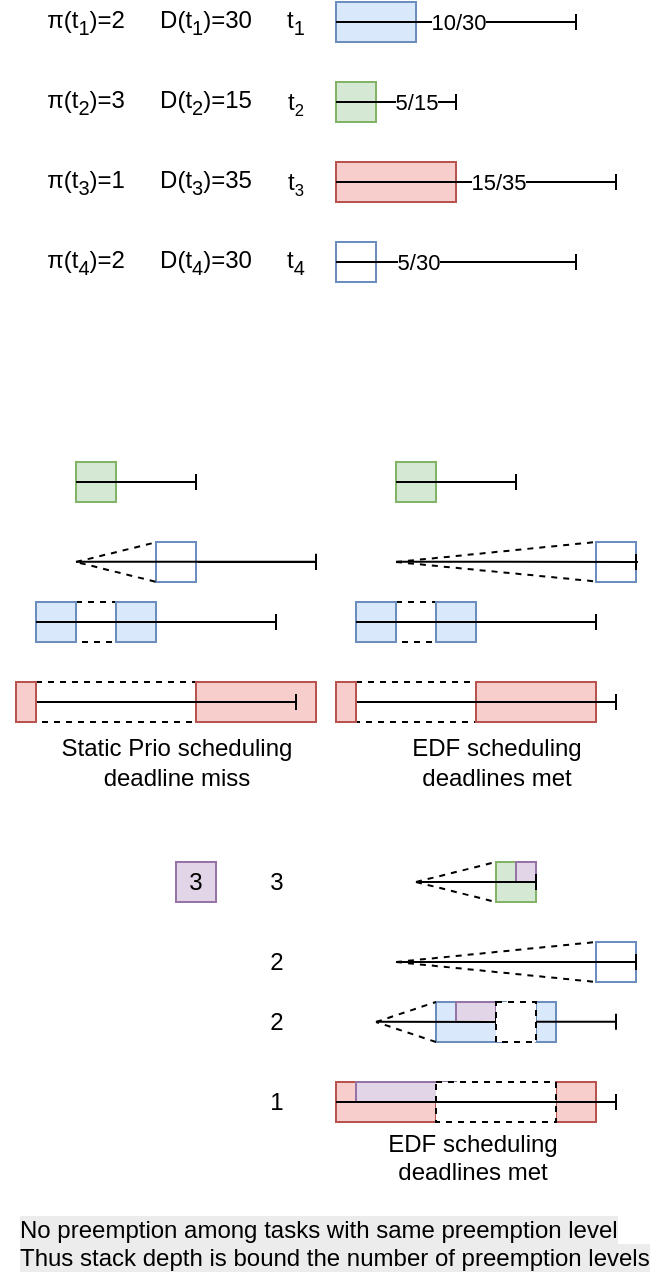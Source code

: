 <mxfile version="27.0.5">
  <diagram name="Page-1" id="N3O0RG990UOQfRPngkOS">
    <mxGraphModel dx="2315" dy="1381" grid="1" gridSize="10" guides="1" tooltips="1" connect="1" arrows="1" fold="1" page="1" pageScale="1" pageWidth="850" pageHeight="1100" math="0" shadow="0">
      <root>
        <mxCell id="0" />
        <mxCell id="1" parent="0" />
        <mxCell id="iQFwVr5tD2Jy0KCeId6D-96" value="" style="rounded=0;whiteSpace=wrap;html=1;fillColor=#dae8fc;strokeColor=#6c8ebf;" parent="1" vertex="1">
          <mxGeometry x="210" y="660" width="35" height="20" as="geometry" />
        </mxCell>
        <mxCell id="iQFwVr5tD2Jy0KCeId6D-79" value="" style="rounded=0;whiteSpace=wrap;html=1;dashed=1;" parent="1" vertex="1">
          <mxGeometry x="170" y="500" width="60" height="20" as="geometry" />
        </mxCell>
        <mxCell id="iQFwVr5tD2Jy0KCeId6D-77" value="" style="rounded=0;whiteSpace=wrap;html=1;dashed=1;" parent="1" vertex="1">
          <mxGeometry x="190" y="460" width="20" height="20" as="geometry" />
        </mxCell>
        <mxCell id="iQFwVr5tD2Jy0KCeId6D-76" value="" style="rounded=0;whiteSpace=wrap;html=1;dashed=1;" parent="1" vertex="1">
          <mxGeometry x="30" y="460" width="20" height="20" as="geometry" />
        </mxCell>
        <mxCell id="iQFwVr5tD2Jy0KCeId6D-75" value="" style="rounded=0;whiteSpace=wrap;html=1;dashed=1;" parent="1" vertex="1">
          <mxGeometry x="10" y="500" width="80" height="20" as="geometry" />
        </mxCell>
        <mxCell id="iQFwVr5tD2Jy0KCeId6D-59" value="" style="rounded=0;whiteSpace=wrap;html=1;fillColor=#f8cecc;strokeColor=#b85450;" parent="1" vertex="1">
          <mxGeometry x="230" y="500" width="60" height="20" as="geometry" />
        </mxCell>
        <mxCell id="iQFwVr5tD2Jy0KCeId6D-26" value="" style="endArrow=baseDash;html=1;rounded=0;endFill=0;exitX=0;exitY=0.5;exitDx=0;exitDy=0;" parent="1" edge="1">
          <mxGeometry width="50" height="50" relative="1" as="geometry">
            <mxPoint x="160" y="510" as="sourcePoint" />
            <mxPoint x="300" y="510" as="targetPoint" />
          </mxGeometry>
        </mxCell>
        <mxCell id="iQFwVr5tD2Jy0KCeId6D-1" value="" style="rounded=0;whiteSpace=wrap;html=1;fillColor=#dae8fc;strokeColor=#6c8ebf;" parent="1" vertex="1">
          <mxGeometry x="160" y="160" width="40" height="20" as="geometry" />
        </mxCell>
        <mxCell id="iQFwVr5tD2Jy0KCeId6D-3" value="t&lt;sub&gt;1&lt;/sub&gt;" style="text;html=1;align=center;verticalAlign=middle;whiteSpace=wrap;rounded=0;" parent="1" vertex="1">
          <mxGeometry x="130" y="160" width="20" height="20" as="geometry" />
        </mxCell>
        <mxCell id="iQFwVr5tD2Jy0KCeId6D-5" value="" style="endArrow=baseDash;html=1;rounded=0;endFill=0;exitX=0;exitY=0.5;exitDx=0;exitDy=0;" parent="1" source="iQFwVr5tD2Jy0KCeId6D-1" edge="1">
          <mxGeometry width="50" height="50" relative="1" as="geometry">
            <mxPoint x="530" y="680" as="sourcePoint" />
            <mxPoint x="280" y="170" as="targetPoint" />
          </mxGeometry>
        </mxCell>
        <mxCell id="iQFwVr5tD2Jy0KCeId6D-10" value="10/30" style="edgeLabel;html=1;align=center;verticalAlign=middle;resizable=0;points=[];" parent="iQFwVr5tD2Jy0KCeId6D-5" vertex="1" connectable="0">
          <mxGeometry x="-0.092" relative="1" as="geometry">
            <mxPoint x="6" as="offset" />
          </mxGeometry>
        </mxCell>
        <mxCell id="iQFwVr5tD2Jy0KCeId6D-7" value="" style="rounded=0;whiteSpace=wrap;html=1;fillColor=#d5e8d4;strokeColor=#82b366;" parent="1" vertex="1">
          <mxGeometry x="160" y="200" width="20" height="20" as="geometry" />
        </mxCell>
        <mxCell id="iQFwVr5tD2Jy0KCeId6D-8" value="t&lt;span style=&quot;font-size: 10px;&quot;&gt;&lt;sub&gt;2&lt;/sub&gt;&lt;/span&gt;" style="text;html=1;align=center;verticalAlign=middle;whiteSpace=wrap;rounded=0;" parent="1" vertex="1">
          <mxGeometry x="130" y="200" width="20" height="20" as="geometry" />
        </mxCell>
        <mxCell id="iQFwVr5tD2Jy0KCeId6D-9" value="" style="endArrow=baseDash;html=1;rounded=0;endFill=0;exitX=0;exitY=0.5;exitDx=0;exitDy=0;" parent="1" source="iQFwVr5tD2Jy0KCeId6D-7" edge="1">
          <mxGeometry width="50" height="50" relative="1" as="geometry">
            <mxPoint x="530" y="720" as="sourcePoint" />
            <mxPoint x="220" y="210" as="targetPoint" />
          </mxGeometry>
        </mxCell>
        <mxCell id="iQFwVr5tD2Jy0KCeId6D-11" value="5/15" style="edgeLabel;html=1;align=center;verticalAlign=middle;resizable=0;points=[];" parent="iQFwVr5tD2Jy0KCeId6D-9" vertex="1" connectable="0">
          <mxGeometry x="-0.008" y="-1" relative="1" as="geometry">
            <mxPoint x="10" y="-1" as="offset" />
          </mxGeometry>
        </mxCell>
        <mxCell id="iQFwVr5tD2Jy0KCeId6D-12" value="" style="rounded=0;whiteSpace=wrap;html=1;fillColor=#f8cecc;strokeColor=#b85450;" parent="1" vertex="1">
          <mxGeometry x="160" y="240" width="60" height="20" as="geometry" />
        </mxCell>
        <mxCell id="iQFwVr5tD2Jy0KCeId6D-13" value="t&lt;span style=&quot;font-size: 10px;&quot;&gt;&lt;sub&gt;3&lt;/sub&gt;&lt;/span&gt;" style="text;html=1;align=center;verticalAlign=middle;whiteSpace=wrap;rounded=0;" parent="1" vertex="1">
          <mxGeometry x="130" y="240" width="20" height="20" as="geometry" />
        </mxCell>
        <mxCell id="iQFwVr5tD2Jy0KCeId6D-14" value="" style="endArrow=baseDash;html=1;rounded=0;endFill=0;exitX=0;exitY=0.5;exitDx=0;exitDy=0;" parent="1" edge="1">
          <mxGeometry width="50" height="50" relative="1" as="geometry">
            <mxPoint x="160" y="250" as="sourcePoint" />
            <mxPoint x="300" y="250" as="targetPoint" />
          </mxGeometry>
        </mxCell>
        <mxCell id="iQFwVr5tD2Jy0KCeId6D-16" value="15/35" style="edgeLabel;html=1;align=center;verticalAlign=middle;resizable=0;points=[];" parent="iQFwVr5tD2Jy0KCeId6D-14" vertex="1" connectable="0">
          <mxGeometry x="-0.021" y="-1" relative="1" as="geometry">
            <mxPoint x="12" y="-1" as="offset" />
          </mxGeometry>
        </mxCell>
        <mxCell id="iQFwVr5tD2Jy0KCeId6D-17" value="" style="rounded=0;whiteSpace=wrap;html=1;fillColor=none;strokeColor=#6c8ebf;fillStyle=cross-hatch;gradientColor=none;perimeterSpacing=1;" parent="1" vertex="1">
          <mxGeometry x="160" y="280" width="20" height="20" as="geometry" />
        </mxCell>
        <mxCell id="iQFwVr5tD2Jy0KCeId6D-18" value="t&lt;sub&gt;4&lt;/sub&gt;" style="text;html=1;align=center;verticalAlign=middle;whiteSpace=wrap;rounded=0;" parent="1" vertex="1">
          <mxGeometry x="130" y="280" width="20" height="20" as="geometry" />
        </mxCell>
        <mxCell id="iQFwVr5tD2Jy0KCeId6D-19" value="" style="endArrow=baseDash;html=1;rounded=0;endFill=0;" parent="1" edge="1">
          <mxGeometry width="50" height="50" relative="1" as="geometry">
            <mxPoint x="160" y="290" as="sourcePoint" />
            <mxPoint x="280" y="290" as="targetPoint" />
          </mxGeometry>
        </mxCell>
        <mxCell id="iQFwVr5tD2Jy0KCeId6D-20" value="5/30" style="edgeLabel;html=1;align=center;verticalAlign=middle;resizable=0;points=[];" parent="iQFwVr5tD2Jy0KCeId6D-19" vertex="1" connectable="0">
          <mxGeometry x="-0.092" relative="1" as="geometry">
            <mxPoint x="-14" as="offset" />
          </mxGeometry>
        </mxCell>
        <mxCell id="iQFwVr5tD2Jy0KCeId6D-25" value="" style="rounded=0;whiteSpace=wrap;html=1;fillColor=#f8cecc;strokeColor=#b85450;" parent="1" vertex="1">
          <mxGeometry x="160" y="500" width="10" height="20" as="geometry" />
        </mxCell>
        <mxCell id="iQFwVr5tD2Jy0KCeId6D-30" value="" style="rounded=0;whiteSpace=wrap;html=1;fillColor=#dae8fc;strokeColor=#6c8ebf;" parent="1" vertex="1">
          <mxGeometry x="170" y="460" width="20" height="20" as="geometry" />
        </mxCell>
        <mxCell id="iQFwVr5tD2Jy0KCeId6D-33" value="D(t&lt;sub&gt;1&lt;/sub&gt;)=30" style="text;html=1;align=center;verticalAlign=middle;whiteSpace=wrap;rounded=0;" parent="1" vertex="1">
          <mxGeometry x="70" y="165" width="50" height="10" as="geometry" />
        </mxCell>
        <mxCell id="iQFwVr5tD2Jy0KCeId6D-34" value="π(t&lt;sub&gt;1&lt;/sub&gt;)=2" style="text;html=1;align=center;verticalAlign=middle;whiteSpace=wrap;rounded=0;" parent="1" vertex="1">
          <mxGeometry x="20" y="165" width="30" height="10" as="geometry" />
        </mxCell>
        <mxCell id="iQFwVr5tD2Jy0KCeId6D-35" value="D(t&lt;sub&gt;2&lt;/sub&gt;)=15" style="text;html=1;align=center;verticalAlign=middle;whiteSpace=wrap;rounded=0;" parent="1" vertex="1">
          <mxGeometry x="70" y="205" width="50" height="10" as="geometry" />
        </mxCell>
        <mxCell id="iQFwVr5tD2Jy0KCeId6D-36" value="π(t&lt;sub&gt;2&lt;/sub&gt;)=3" style="text;html=1;align=center;verticalAlign=middle;whiteSpace=wrap;rounded=0;" parent="1" vertex="1">
          <mxGeometry x="20" y="205" width="30" height="10" as="geometry" />
        </mxCell>
        <mxCell id="iQFwVr5tD2Jy0KCeId6D-37" value="D(t&lt;sub&gt;3&lt;/sub&gt;)=35" style="text;html=1;align=center;verticalAlign=middle;whiteSpace=wrap;rounded=0;" parent="1" vertex="1">
          <mxGeometry x="70" y="245" width="50" height="10" as="geometry" />
        </mxCell>
        <mxCell id="iQFwVr5tD2Jy0KCeId6D-38" value="π(t&lt;sub&gt;3&lt;/sub&gt;)=1" style="text;html=1;align=center;verticalAlign=middle;whiteSpace=wrap;rounded=0;" parent="1" vertex="1">
          <mxGeometry x="20" y="245" width="30" height="10" as="geometry" />
        </mxCell>
        <mxCell id="iQFwVr5tD2Jy0KCeId6D-39" value="D(t&lt;sub&gt;4&lt;/sub&gt;)=30" style="text;html=1;align=center;verticalAlign=middle;whiteSpace=wrap;rounded=0;" parent="1" vertex="1">
          <mxGeometry x="70" y="285" width="50" height="10" as="geometry" />
        </mxCell>
        <mxCell id="iQFwVr5tD2Jy0KCeId6D-40" value="π(t&lt;sub&gt;4&lt;/sub&gt;)=2" style="text;html=1;align=center;verticalAlign=middle;whiteSpace=wrap;rounded=0;" parent="1" vertex="1">
          <mxGeometry x="20" y="285" width="30" height="10" as="geometry" />
        </mxCell>
        <mxCell id="iQFwVr5tD2Jy0KCeId6D-48" value="" style="endArrow=baseDash;html=1;rounded=0;endFill=0;" parent="1" source="iQFwVr5tD2Jy0KCeId6D-57" edge="1">
          <mxGeometry width="50" height="50" relative="1" as="geometry">
            <mxPoint x="190" y="440" as="sourcePoint" />
            <mxPoint x="310" y="440" as="targetPoint" />
          </mxGeometry>
        </mxCell>
        <mxCell id="iQFwVr5tD2Jy0KCeId6D-51" value="" style="rounded=0;whiteSpace=wrap;html=1;fillColor=#d5e8d4;strokeColor=#82b366;" parent="1" vertex="1">
          <mxGeometry x="190" y="390" width="20" height="20" as="geometry" />
        </mxCell>
        <mxCell id="iQFwVr5tD2Jy0KCeId6D-52" value="" style="endArrow=baseDash;html=1;rounded=0;endFill=0;exitX=0;exitY=0.5;exitDx=0;exitDy=0;" parent="1" source="iQFwVr5tD2Jy0KCeId6D-51" edge="1">
          <mxGeometry width="50" height="50" relative="1" as="geometry">
            <mxPoint x="560" y="910" as="sourcePoint" />
            <mxPoint x="250" y="400" as="targetPoint" />
          </mxGeometry>
        </mxCell>
        <mxCell id="iQFwVr5tD2Jy0KCeId6D-54" value="" style="rounded=0;whiteSpace=wrap;html=1;fillColor=#dae8fc;strokeColor=#6c8ebf;" parent="1" vertex="1">
          <mxGeometry x="210" y="460" width="20" height="20" as="geometry" />
        </mxCell>
        <mxCell id="iQFwVr5tD2Jy0KCeId6D-31" value="" style="endArrow=baseDash;html=1;rounded=0;endFill=0;exitX=0;exitY=0.5;exitDx=0;exitDy=0;" parent="1" source="iQFwVr5tD2Jy0KCeId6D-30" edge="1">
          <mxGeometry width="50" height="50" relative="1" as="geometry">
            <mxPoint x="540" y="980" as="sourcePoint" />
            <mxPoint x="290" y="470" as="targetPoint" />
          </mxGeometry>
        </mxCell>
        <mxCell id="iQFwVr5tD2Jy0KCeId6D-57" value="" style="rounded=0;whiteSpace=wrap;html=1;fillColor=none;strokeColor=#6c8ebf;fillStyle=cross-hatch;gradientColor=none;perimeterSpacing=1;" parent="1" vertex="1">
          <mxGeometry x="290" y="430" width="20" height="20" as="geometry" />
        </mxCell>
        <mxCell id="iQFwVr5tD2Jy0KCeId6D-60" value="" style="endArrow=baseDash;html=1;rounded=0;endFill=0;" parent="1" edge="1">
          <mxGeometry width="50" height="50" relative="1" as="geometry">
            <mxPoint x="190" y="439.86" as="sourcePoint" />
            <mxPoint x="310" y="440" as="targetPoint" />
          </mxGeometry>
        </mxCell>
        <mxCell id="iQFwVr5tD2Jy0KCeId6D-61" value="" style="rounded=0;whiteSpace=wrap;html=1;fillColor=#f8cecc;strokeColor=#b85450;" parent="1" vertex="1">
          <mxGeometry x="90" y="500" width="60" height="20" as="geometry" />
        </mxCell>
        <mxCell id="iQFwVr5tD2Jy0KCeId6D-62" value="" style="endArrow=baseDash;html=1;rounded=0;endFill=0;exitX=0;exitY=0.5;exitDx=0;exitDy=0;" parent="1" edge="1">
          <mxGeometry width="50" height="50" relative="1" as="geometry">
            <mxPoint y="510" as="sourcePoint" />
            <mxPoint x="140" y="510" as="targetPoint" />
          </mxGeometry>
        </mxCell>
        <mxCell id="iQFwVr5tD2Jy0KCeId6D-63" value="" style="rounded=0;whiteSpace=wrap;html=1;fillColor=#f8cecc;strokeColor=#b85450;" parent="1" vertex="1">
          <mxGeometry y="500" width="10" height="20" as="geometry" />
        </mxCell>
        <mxCell id="iQFwVr5tD2Jy0KCeId6D-64" value="" style="rounded=0;whiteSpace=wrap;html=1;fillColor=#dae8fc;strokeColor=#6c8ebf;" parent="1" vertex="1">
          <mxGeometry x="10" y="460" width="20" height="20" as="geometry" />
        </mxCell>
        <mxCell id="iQFwVr5tD2Jy0KCeId6D-65" value="" style="endArrow=baseDash;html=1;rounded=0;endFill=0;" parent="1" source="iQFwVr5tD2Jy0KCeId6D-71" edge="1">
          <mxGeometry width="50" height="50" relative="1" as="geometry">
            <mxPoint x="30" y="440" as="sourcePoint" />
            <mxPoint x="150" y="440" as="targetPoint" />
          </mxGeometry>
        </mxCell>
        <mxCell id="iQFwVr5tD2Jy0KCeId6D-66" value="" style="rounded=0;whiteSpace=wrap;html=1;fillColor=#d5e8d4;strokeColor=#82b366;" parent="1" vertex="1">
          <mxGeometry x="30" y="390" width="20" height="20" as="geometry" />
        </mxCell>
        <mxCell id="iQFwVr5tD2Jy0KCeId6D-67" value="" style="endArrow=baseDash;html=1;rounded=0;endFill=0;exitX=0;exitY=0.5;exitDx=0;exitDy=0;" parent="1" source="iQFwVr5tD2Jy0KCeId6D-66" edge="1">
          <mxGeometry width="50" height="50" relative="1" as="geometry">
            <mxPoint x="400" y="910" as="sourcePoint" />
            <mxPoint x="90" y="400" as="targetPoint" />
          </mxGeometry>
        </mxCell>
        <mxCell id="iQFwVr5tD2Jy0KCeId6D-69" value="" style="rounded=0;whiteSpace=wrap;html=1;fillColor=#dae8fc;strokeColor=#6c8ebf;" parent="1" vertex="1">
          <mxGeometry x="50" y="460" width="20" height="20" as="geometry" />
        </mxCell>
        <mxCell id="iQFwVr5tD2Jy0KCeId6D-70" value="" style="endArrow=baseDash;html=1;rounded=0;endFill=0;exitX=0;exitY=0.5;exitDx=0;exitDy=0;" parent="1" source="iQFwVr5tD2Jy0KCeId6D-64" edge="1">
          <mxGeometry width="50" height="50" relative="1" as="geometry">
            <mxPoint x="380" y="980" as="sourcePoint" />
            <mxPoint x="130" y="470" as="targetPoint" />
          </mxGeometry>
        </mxCell>
        <mxCell id="iQFwVr5tD2Jy0KCeId6D-71" value="" style="rounded=0;whiteSpace=wrap;html=1;fillColor=none;strokeColor=#6c8ebf;fillStyle=cross-hatch;gradientColor=none;perimeterSpacing=1;" parent="1" vertex="1">
          <mxGeometry x="70" y="430" width="20" height="20" as="geometry" />
        </mxCell>
        <mxCell id="iQFwVr5tD2Jy0KCeId6D-72" value="" style="endArrow=baseDash;html=1;rounded=0;endFill=0;entryX=0.955;entryY=0.5;entryDx=0;entryDy=0;entryPerimeter=0;" parent="1" edge="1">
          <mxGeometry width="50" height="50" relative="1" as="geometry">
            <mxPoint x="30" y="439.86" as="sourcePoint" />
            <mxPoint x="150.01" y="439.86" as="targetPoint" />
          </mxGeometry>
        </mxCell>
        <mxCell id="iQFwVr5tD2Jy0KCeId6D-73" value="Static Prio scheduling&lt;br&gt;deadline miss" style="text;html=1;align=center;verticalAlign=middle;resizable=0;points=[];autosize=1;strokeColor=none;fillColor=none;" parent="1" vertex="1">
          <mxGeometry x="10" y="520" width="140" height="40" as="geometry" />
        </mxCell>
        <mxCell id="iQFwVr5tD2Jy0KCeId6D-74" value="EDF scheduling&lt;br&gt;deadlines met" style="text;html=1;align=center;verticalAlign=middle;resizable=0;points=[];autosize=1;strokeColor=none;fillColor=none;" parent="1" vertex="1">
          <mxGeometry x="185" y="520" width="110" height="40" as="geometry" />
        </mxCell>
        <mxCell id="iQFwVr5tD2Jy0KCeId6D-99" value="" style="rounded=0;whiteSpace=wrap;html=1;fillColor=none;strokeColor=#6c8ebf;" parent="1" vertex="1">
          <mxGeometry x="290" y="630" width="20" height="20" as="geometry" />
        </mxCell>
        <mxCell id="iQFwVr5tD2Jy0KCeId6D-100" value="" style="endArrow=baseDash;html=1;rounded=0;endFill=0;" parent="1" edge="1">
          <mxGeometry width="50" height="50" relative="1" as="geometry">
            <mxPoint x="190" y="640" as="sourcePoint" />
            <mxPoint x="310" y="640" as="targetPoint" />
          </mxGeometry>
        </mxCell>
        <mxCell id="iQFwVr5tD2Jy0KCeId6D-102" value="3" style="rounded=0;whiteSpace=wrap;html=1;fillColor=#e1d5e7;strokeColor=#9673a6;" parent="1" vertex="1">
          <mxGeometry x="80" y="590" width="20" height="20" as="geometry" />
        </mxCell>
        <mxCell id="iQFwVr5tD2Jy0KCeId6D-103" value="" style="rounded=0;whiteSpace=wrap;html=1;fillColor=#f8cecc;strokeColor=#b85450;" parent="1" vertex="1">
          <mxGeometry x="160" y="700" width="50" height="20" as="geometry" />
        </mxCell>
        <mxCell id="iQFwVr5tD2Jy0KCeId6D-104" value="" style="rounded=0;whiteSpace=wrap;html=1;fillColor=#e1d5e7;strokeColor=#9673a6;" parent="1" vertex="1">
          <mxGeometry x="170" y="700" width="50" height="10" as="geometry" />
        </mxCell>
        <mxCell id="iQFwVr5tD2Jy0KCeId6D-118" value="3" style="text;html=1;align=center;verticalAlign=middle;resizable=0;points=[];autosize=1;strokeColor=none;fillColor=none;" parent="1" vertex="1">
          <mxGeometry x="115" y="585" width="30" height="30" as="geometry" />
        </mxCell>
        <mxCell id="iQFwVr5tD2Jy0KCeId6D-119" value="2" style="text;html=1;align=center;verticalAlign=middle;resizable=0;points=[];autosize=1;strokeColor=none;fillColor=none;" parent="1" vertex="1">
          <mxGeometry x="115" y="625" width="30" height="30" as="geometry" />
        </mxCell>
        <mxCell id="iQFwVr5tD2Jy0KCeId6D-120" value="1" style="text;html=1;align=center;verticalAlign=middle;resizable=0;points=[];autosize=1;strokeColor=none;fillColor=none;" parent="1" vertex="1">
          <mxGeometry x="115" y="695" width="30" height="30" as="geometry" />
        </mxCell>
        <mxCell id="iQFwVr5tD2Jy0KCeId6D-121" value="" style="rounded=0;whiteSpace=wrap;html=1;fillColor=#e1d5e7;strokeColor=#9673a6;" parent="1" vertex="1">
          <mxGeometry x="220" y="660" width="20" height="10" as="geometry" />
        </mxCell>
        <mxCell id="iQFwVr5tD2Jy0KCeId6D-122" value="" style="rounded=0;whiteSpace=wrap;html=1;fillColor=#d5e8d4;strokeColor=#82b366;" parent="1" vertex="1">
          <mxGeometry x="240" y="590" width="20" height="20" as="geometry" />
        </mxCell>
        <mxCell id="iQFwVr5tD2Jy0KCeId6D-123" value="" style="rounded=0;whiteSpace=wrap;html=1;fillColor=#e1d5e7;strokeColor=#9673a6;" parent="1" vertex="1">
          <mxGeometry x="250" y="590" width="10" height="10" as="geometry" />
        </mxCell>
        <mxCell id="iQFwVr5tD2Jy0KCeId6D-127" value="" style="rounded=0;whiteSpace=wrap;html=1;fillColor=#f8cecc;strokeColor=#b85450;" parent="1" vertex="1">
          <mxGeometry x="270" y="700" width="20" height="20" as="geometry" />
        </mxCell>
        <mxCell id="iQFwVr5tD2Jy0KCeId6D-128" value="" style="endArrow=baseDash;html=1;rounded=0;endFill=0;" parent="1" edge="1">
          <mxGeometry width="50" height="50" relative="1" as="geometry">
            <mxPoint x="200" y="600" as="sourcePoint" />
            <mxPoint x="260" y="600" as="targetPoint" />
          </mxGeometry>
        </mxCell>
        <mxCell id="iQFwVr5tD2Jy0KCeId6D-129" value="" style="rounded=0;whiteSpace=wrap;html=1;fillColor=#dae8fc;strokeColor=#6c8ebf;" parent="1" vertex="1">
          <mxGeometry x="260" y="660" width="10" height="20" as="geometry" />
        </mxCell>
        <mxCell id="iQFwVr5tD2Jy0KCeId6D-116" value="" style="rounded=0;whiteSpace=wrap;html=1;dashed=1;" parent="1" vertex="1">
          <mxGeometry x="210" y="700" width="60" height="20" as="geometry" />
        </mxCell>
        <mxCell id="iQFwVr5tD2Jy0KCeId6D-97" value="" style="endArrow=baseDash;html=1;rounded=0;endFill=0;" parent="1" edge="1">
          <mxGeometry width="50" height="50" relative="1" as="geometry">
            <mxPoint x="160" y="710" as="sourcePoint" />
            <mxPoint x="300" y="710" as="targetPoint" />
          </mxGeometry>
        </mxCell>
        <mxCell id="iQFwVr5tD2Jy0KCeId6D-131" value="" style="endArrow=baseDash;html=1;rounded=0;endFill=0;" parent="1" source="iQFwVr5tD2Jy0KCeId6D-141" edge="1">
          <mxGeometry width="50" height="50" relative="1" as="geometry">
            <mxPoint x="180" y="669.88" as="sourcePoint" />
            <mxPoint x="300" y="669.88" as="targetPoint" />
            <Array as="points">
              <mxPoint x="240" y="669.88" />
            </Array>
          </mxGeometry>
        </mxCell>
        <mxCell id="iQFwVr5tD2Jy0KCeId6D-135" value="" style="endArrow=none;dashed=1;html=1;rounded=0;entryX=0;entryY=0;entryDx=0;entryDy=0;" parent="1" target="iQFwVr5tD2Jy0KCeId6D-99" edge="1">
          <mxGeometry width="50" height="50" relative="1" as="geometry">
            <mxPoint x="190" y="640" as="sourcePoint" />
            <mxPoint x="270" y="630" as="targetPoint" />
          </mxGeometry>
        </mxCell>
        <mxCell id="iQFwVr5tD2Jy0KCeId6D-136" value="" style="endArrow=none;dashed=1;html=1;rounded=0;entryX=0;entryY=1;entryDx=0;entryDy=0;" parent="1" target="iQFwVr5tD2Jy0KCeId6D-99" edge="1">
          <mxGeometry width="50" height="50" relative="1" as="geometry">
            <mxPoint x="190" y="640" as="sourcePoint" />
            <mxPoint x="280" y="640" as="targetPoint" />
          </mxGeometry>
        </mxCell>
        <mxCell id="iQFwVr5tD2Jy0KCeId6D-137" value="" style="endArrow=none;dashed=1;html=1;rounded=0;entryX=0;entryY=0;entryDx=0;entryDy=0;" parent="1" target="iQFwVr5tD2Jy0KCeId6D-122" edge="1">
          <mxGeometry width="50" height="50" relative="1" as="geometry">
            <mxPoint x="200" y="600" as="sourcePoint" />
            <mxPoint x="290" y="640" as="targetPoint" />
          </mxGeometry>
        </mxCell>
        <mxCell id="iQFwVr5tD2Jy0KCeId6D-138" value="" style="endArrow=none;dashed=1;html=1;rounded=0;entryX=0;entryY=1;entryDx=0;entryDy=0;" parent="1" target="iQFwVr5tD2Jy0KCeId6D-122" edge="1">
          <mxGeometry width="50" height="50" relative="1" as="geometry">
            <mxPoint x="200" y="600" as="sourcePoint" />
            <mxPoint x="300" y="650" as="targetPoint" />
          </mxGeometry>
        </mxCell>
        <mxCell id="iQFwVr5tD2Jy0KCeId6D-139" value="" style="endArrow=none;dashed=1;html=1;rounded=0;entryX=0;entryY=0;entryDx=0;entryDy=0;" parent="1" target="iQFwVr5tD2Jy0KCeId6D-96" edge="1">
          <mxGeometry width="50" height="50" relative="1" as="geometry">
            <mxPoint x="180" y="670" as="sourcePoint" />
            <mxPoint x="280" y="660" as="targetPoint" />
          </mxGeometry>
        </mxCell>
        <mxCell id="iQFwVr5tD2Jy0KCeId6D-140" value="" style="endArrow=none;dashed=1;html=1;rounded=0;exitX=0;exitY=1;exitDx=0;exitDy=0;" parent="1" source="iQFwVr5tD2Jy0KCeId6D-96" edge="1">
          <mxGeometry width="50" height="50" relative="1" as="geometry">
            <mxPoint x="210" y="660" as="sourcePoint" />
            <mxPoint x="180" y="670" as="targetPoint" />
          </mxGeometry>
        </mxCell>
        <mxCell id="iQFwVr5tD2Jy0KCeId6D-142" value="" style="endArrow=baseDash;html=1;rounded=0;endFill=0;" parent="1" target="iQFwVr5tD2Jy0KCeId6D-141" edge="1">
          <mxGeometry width="50" height="50" relative="1" as="geometry">
            <mxPoint x="180" y="669.88" as="sourcePoint" />
            <mxPoint x="300" y="669.88" as="targetPoint" />
            <Array as="points" />
          </mxGeometry>
        </mxCell>
        <mxCell id="iQFwVr5tD2Jy0KCeId6D-141" value="" style="rounded=0;whiteSpace=wrap;html=1;dashed=1;" parent="1" vertex="1">
          <mxGeometry x="240" y="660" width="20" height="20" as="geometry" />
        </mxCell>
        <mxCell id="iQFwVr5tD2Jy0KCeId6D-143" value="2" style="text;html=1;align=center;verticalAlign=middle;resizable=0;points=[];autosize=1;strokeColor=none;fillColor=none;" parent="1" vertex="1">
          <mxGeometry x="115" y="655" width="30" height="30" as="geometry" />
        </mxCell>
        <mxCell id="iQFwVr5tD2Jy0KCeId6D-146" value="" style="endArrow=none;dashed=1;html=1;rounded=0;entryX=0.025;entryY=0.048;entryDx=0;entryDy=0;entryPerimeter=0;" parent="1" target="iQFwVr5tD2Jy0KCeId6D-57" edge="1">
          <mxGeometry width="50" height="50" relative="1" as="geometry">
            <mxPoint x="190" y="440" as="sourcePoint" />
            <mxPoint x="210" y="540" as="targetPoint" />
          </mxGeometry>
        </mxCell>
        <mxCell id="iQFwVr5tD2Jy0KCeId6D-147" value="" style="endArrow=none;dashed=1;html=1;rounded=0;entryX=0.045;entryY=0.942;entryDx=0;entryDy=0;entryPerimeter=0;" parent="1" target="iQFwVr5tD2Jy0KCeId6D-57" edge="1">
          <mxGeometry width="50" height="50" relative="1" as="geometry">
            <mxPoint x="190" y="440" as="sourcePoint" />
            <mxPoint x="299" y="439" as="targetPoint" />
          </mxGeometry>
        </mxCell>
        <mxCell id="iQFwVr5tD2Jy0KCeId6D-149" value="" style="endArrow=none;dashed=1;html=1;rounded=0;entryX=0.034;entryY=0.056;entryDx=0;entryDy=0;entryPerimeter=0;" parent="1" target="iQFwVr5tD2Jy0KCeId6D-71" edge="1">
          <mxGeometry width="50" height="50" relative="1" as="geometry">
            <mxPoint x="30" y="440" as="sourcePoint" />
            <mxPoint x="190" y="580" as="targetPoint" />
          </mxGeometry>
        </mxCell>
        <mxCell id="iQFwVr5tD2Jy0KCeId6D-150" value="" style="endArrow=none;dashed=1;html=1;rounded=0;exitX=0.034;exitY=0.948;exitDx=0;exitDy=0;exitPerimeter=0;" parent="1" source="iQFwVr5tD2Jy0KCeId6D-71" edge="1">
          <mxGeometry width="50" height="50" relative="1" as="geometry">
            <mxPoint x="140" y="630" as="sourcePoint" />
            <mxPoint x="30" y="440" as="targetPoint" />
          </mxGeometry>
        </mxCell>
        <mxCell id="iQFwVr5tD2Jy0KCeId6D-152" value="EDF scheduling&lt;br&gt;deadlines met&lt;br&gt;&lt;div&gt;&lt;br&gt;&lt;/div&gt;" style="text;html=1;align=center;verticalAlign=middle;resizable=0;points=[];autosize=1;strokeColor=none;fillColor=none;" parent="1" vertex="1">
          <mxGeometry x="172.5" y="715" width="110" height="60" as="geometry" />
        </mxCell>
        <mxCell id="iQFwVr5tD2Jy0KCeId6D-153" value="&lt;span style=&quot;color: rgb(0, 0, 0); font-family: Helvetica; font-size: 12px; font-style: normal; font-variant-ligatures: normal; font-variant-caps: normal; font-weight: 400; letter-spacing: normal; orphans: 2; text-align: center; text-indent: 0px; text-transform: none; widows: 2; word-spacing: 0px; -webkit-text-stroke-width: 0px; white-space: nowrap; background-color: rgb(236, 236, 236); text-decoration-thickness: initial; text-decoration-style: initial; text-decoration-color: initial; display: inline !important; float: none;&quot;&gt;No preemption among tasks with same preemption level&lt;br&gt;Thus stack depth is bound the number of preemption levels&lt;/span&gt;" style="text;whiteSpace=wrap;html=1;" parent="1" vertex="1">
          <mxGeometry y="760" width="320" height="40" as="geometry" />
        </mxCell>
      </root>
    </mxGraphModel>
  </diagram>
</mxfile>
